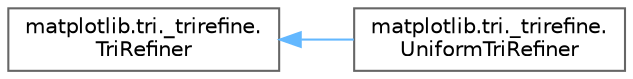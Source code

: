 digraph "Graphical Class Hierarchy"
{
 // LATEX_PDF_SIZE
  bgcolor="transparent";
  edge [fontname=Helvetica,fontsize=10,labelfontname=Helvetica,labelfontsize=10];
  node [fontname=Helvetica,fontsize=10,shape=box,height=0.2,width=0.4];
  rankdir="LR";
  Node0 [id="Node000000",label="matplotlib.tri._trirefine.\lTriRefiner",height=0.2,width=0.4,color="grey40", fillcolor="white", style="filled",URL="$d0/de3/classmatplotlib_1_1tri_1_1__trirefine_1_1TriRefiner.html",tooltip=" "];
  Node0 -> Node1 [id="edge3945_Node000000_Node000001",dir="back",color="steelblue1",style="solid",tooltip=" "];
  Node1 [id="Node000001",label="matplotlib.tri._trirefine.\lUniformTriRefiner",height=0.2,width=0.4,color="grey40", fillcolor="white", style="filled",URL="$d4/d18/classmatplotlib_1_1tri_1_1__trirefine_1_1UniformTriRefiner.html",tooltip=" "];
}
